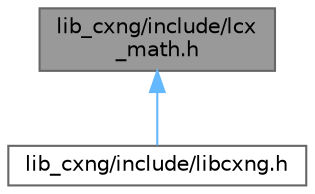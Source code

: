 digraph "lib_cxng/include/lcx_math.h"
{
 // LATEX_PDF_SIZE
  bgcolor="transparent";
  edge [fontname=Helvetica,fontsize=10,labelfontname=Helvetica,labelfontsize=10];
  node [fontname=Helvetica,fontsize=10,shape=box,height=0.2,width=0.4];
  Node1 [label="lib_cxng/include/lcx\l_math.h",height=0.2,width=0.4,color="gray40", fillcolor="grey60", style="filled", fontcolor="black",tooltip="Basic arithmetic."];
  Node1 -> Node2 [dir="back",color="steelblue1",style="solid"];
  Node2 [label="lib_cxng/include/libcxng.h",height=0.2,width=0.4,color="grey40", fillcolor="white", style="filled",URL="$libcxng_8h.html",tooltip="Include cryptography files."];
}

